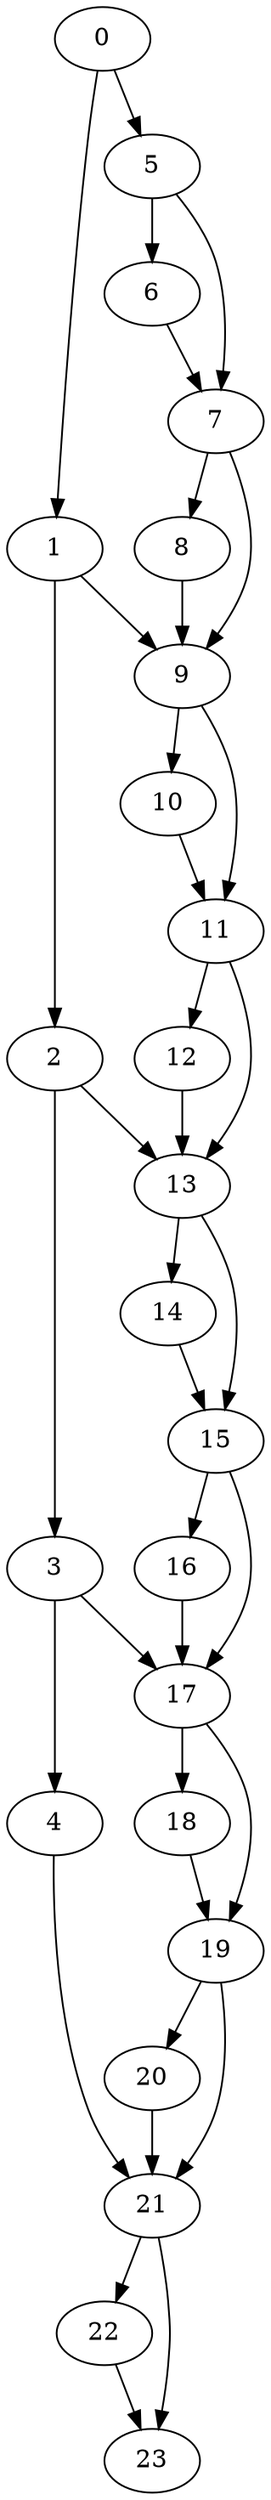 digraph {
	0
	1
	2
	3
	4
	5
	6
	7
	8
	9
	10
	11
	12
	13
	14
	15
	16
	17
	18
	19
	20
	21
	22
	23
	3 -> 17
	15 -> 17
	16 -> 17
	1 -> 2
	2 -> 3
	5 -> 6
	7 -> 8
	9 -> 10
	13 -> 14
	13 -> 15
	14 -> 15
	19 -> 20
	12 -> 13
	2 -> 13
	11 -> 13
	3 -> 4
	0 -> 5
	1 -> 9
	7 -> 9
	8 -> 9
	9 -> 11
	10 -> 11
	17 -> 19
	18 -> 19
	21 -> 22
	21 -> 23
	22 -> 23
	0 -> 1
	5 -> 7
	6 -> 7
	11 -> 12
	15 -> 16
	17 -> 18
	4 -> 21
	19 -> 21
	20 -> 21
}
